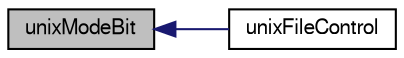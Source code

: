 digraph "unixModeBit"
{
  edge [fontname="FreeSans",fontsize="10",labelfontname="FreeSans",labelfontsize="10"];
  node [fontname="FreeSans",fontsize="10",shape=record];
  rankdir="LR";
  Node848078 [label="unixModeBit",height=0.2,width=0.4,color="black", fillcolor="grey75", style="filled", fontcolor="black"];
  Node848078 -> Node848079 [dir="back",color="midnightblue",fontsize="10",style="solid",fontname="FreeSans"];
  Node848079 [label="unixFileControl",height=0.2,width=0.4,color="black", fillcolor="white", style="filled",URL="$sqlite3_8c.html#ad71f213fa385cc58f307cefd953c03ae"];
}
